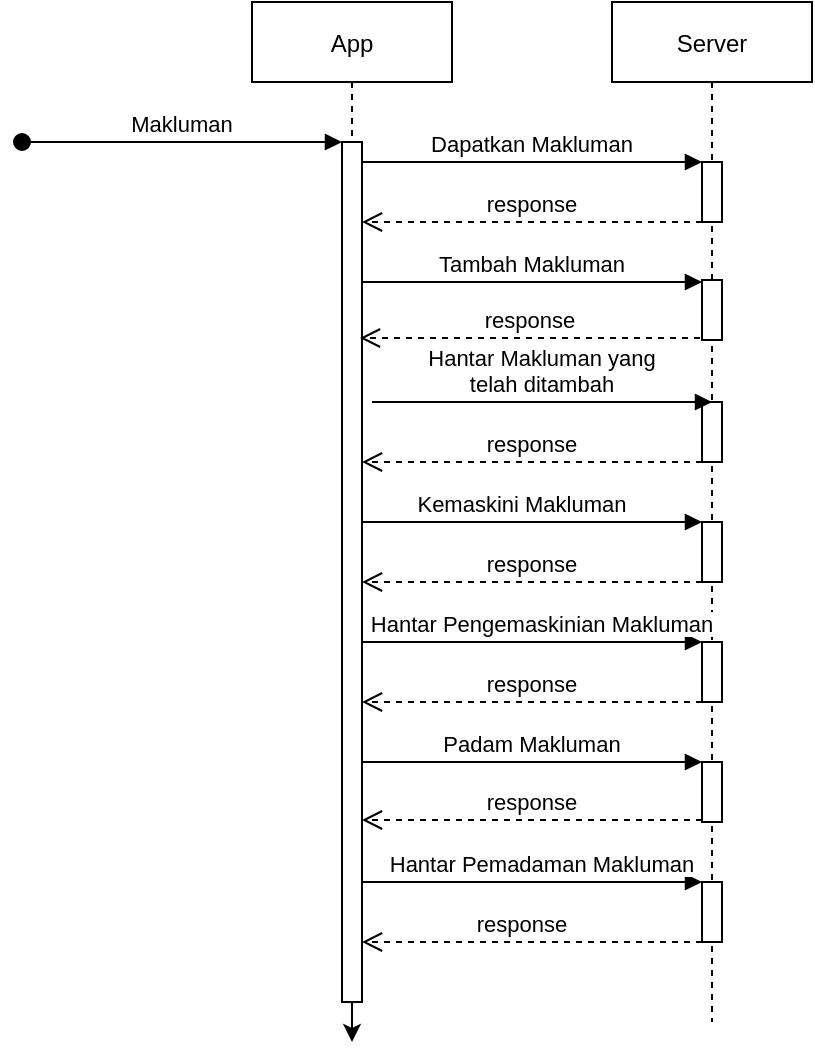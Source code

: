 <mxfile version="16.5.1" type="device" pages="2"><diagram id="kgpKYQtTHZ0yAKxKKP6v" name="Page-1"><mxGraphModel dx="1038" dy="649" grid="1" gridSize="10" guides="1" tooltips="1" connect="1" arrows="1" fold="1" page="1" pageScale="1" pageWidth="850" pageHeight="1100" math="0" shadow="0"><root><mxCell id="0"/><mxCell id="1" parent="0"/><mxCell id="bKjl3GNs3Sn85HqrKzt7-83" value="App" style="shape=umlLifeline;perimeter=lifelinePerimeter;container=1;collapsible=0;recursiveResize=0;rounded=0;shadow=0;strokeWidth=1;" parent="1" vertex="1"><mxGeometry x="225" y="40" width="100" height="510" as="geometry"/></mxCell><mxCell id="bKjl3GNs3Sn85HqrKzt7-84" value="" style="points=[];perimeter=orthogonalPerimeter;rounded=0;shadow=0;strokeWidth=1;" parent="bKjl3GNs3Sn85HqrKzt7-83" vertex="1"><mxGeometry x="45" y="70" width="10" height="430" as="geometry"/></mxCell><mxCell id="bKjl3GNs3Sn85HqrKzt7-85" value="Makluman" style="verticalAlign=bottom;startArrow=oval;endArrow=block;startSize=8;shadow=0;strokeWidth=1;" parent="bKjl3GNs3Sn85HqrKzt7-83" target="bKjl3GNs3Sn85HqrKzt7-84" edge="1"><mxGeometry relative="1" as="geometry"><mxPoint x="-115" y="70" as="sourcePoint"/><mxPoint as="offset"/></mxGeometry></mxCell><mxCell id="bKjl3GNs3Sn85HqrKzt7-86" value="response" style="verticalAlign=bottom;endArrow=open;dashed=1;endSize=8;exitX=0;exitY=0.95;shadow=0;strokeWidth=1;" parent="bKjl3GNs3Sn85HqrKzt7-83" edge="1"><mxGeometry relative="1" as="geometry"><mxPoint x="55" y="230" as="targetPoint"/><mxPoint x="225" y="230" as="sourcePoint"/></mxGeometry></mxCell><mxCell id="bKjl3GNs3Sn85HqrKzt7-87" value="response" style="verticalAlign=bottom;endArrow=open;dashed=1;endSize=8;exitX=0;exitY=0.95;shadow=0;strokeWidth=1;" parent="bKjl3GNs3Sn85HqrKzt7-83" edge="1"><mxGeometry relative="1" as="geometry"><mxPoint x="55" y="290" as="targetPoint"/><mxPoint x="225" y="290" as="sourcePoint"/></mxGeometry></mxCell><mxCell id="bKjl3GNs3Sn85HqrKzt7-88" value="response" style="verticalAlign=bottom;endArrow=open;dashed=1;endSize=8;exitX=0;exitY=0.95;shadow=0;strokeWidth=1;" parent="bKjl3GNs3Sn85HqrKzt7-83" edge="1"><mxGeometry relative="1" as="geometry"><mxPoint x="55" y="350" as="targetPoint"/><mxPoint x="225" y="350" as="sourcePoint"/></mxGeometry></mxCell><mxCell id="bKjl3GNs3Sn85HqrKzt7-89" value="response" style="verticalAlign=bottom;endArrow=open;dashed=1;endSize=8;exitX=0;exitY=0.95;shadow=0;strokeWidth=1;" parent="bKjl3GNs3Sn85HqrKzt7-83" edge="1"><mxGeometry relative="1" as="geometry"><mxPoint x="55" y="409" as="targetPoint"/><mxPoint x="225" y="409" as="sourcePoint"/></mxGeometry></mxCell><mxCell id="bKjl3GNs3Sn85HqrKzt7-90" value="Server" style="shape=umlLifeline;perimeter=lifelinePerimeter;container=1;collapsible=0;recursiveResize=0;rounded=0;shadow=0;strokeWidth=1;" parent="1" vertex="1"><mxGeometry x="405" y="40" width="100" height="510" as="geometry"/></mxCell><mxCell id="bKjl3GNs3Sn85HqrKzt7-91" value="" style="points=[];perimeter=orthogonalPerimeter;rounded=0;shadow=0;strokeWidth=1;" parent="bKjl3GNs3Sn85HqrKzt7-90" vertex="1"><mxGeometry x="45" y="80" width="10" height="30" as="geometry"/></mxCell><mxCell id="bKjl3GNs3Sn85HqrKzt7-92" value="" style="points=[];perimeter=orthogonalPerimeter;rounded=0;shadow=0;strokeWidth=1;" parent="bKjl3GNs3Sn85HqrKzt7-90" vertex="1"><mxGeometry x="45" y="139" width="10" height="30" as="geometry"/></mxCell><mxCell id="bKjl3GNs3Sn85HqrKzt7-93" value="" style="points=[];perimeter=orthogonalPerimeter;rounded=0;shadow=0;strokeWidth=1;" parent="bKjl3GNs3Sn85HqrKzt7-90" vertex="1"><mxGeometry x="45" y="200" width="10" height="30" as="geometry"/></mxCell><mxCell id="bKjl3GNs3Sn85HqrKzt7-94" value="" style="points=[];perimeter=orthogonalPerimeter;rounded=0;shadow=0;strokeWidth=1;" parent="bKjl3GNs3Sn85HqrKzt7-90" vertex="1"><mxGeometry x="45" y="260" width="10" height="30" as="geometry"/></mxCell><mxCell id="bKjl3GNs3Sn85HqrKzt7-95" value="" style="points=[];perimeter=orthogonalPerimeter;rounded=0;shadow=0;strokeWidth=1;" parent="bKjl3GNs3Sn85HqrKzt7-90" vertex="1"><mxGeometry x="45" y="320" width="10" height="30" as="geometry"/></mxCell><mxCell id="bKjl3GNs3Sn85HqrKzt7-96" value="" style="points=[];perimeter=orthogonalPerimeter;rounded=0;shadow=0;strokeWidth=1;" parent="bKjl3GNs3Sn85HqrKzt7-90" vertex="1"><mxGeometry x="45" y="380" width="10" height="30" as="geometry"/></mxCell><mxCell id="bKjl3GNs3Sn85HqrKzt7-97" value="Kemaskini Makluman" style="verticalAlign=bottom;endArrow=block;entryX=0;entryY=0;shadow=0;strokeWidth=1;" parent="bKjl3GNs3Sn85HqrKzt7-90" edge="1"><mxGeometry x="-0.059" relative="1" as="geometry"><mxPoint x="-125" y="260" as="sourcePoint"/><mxPoint x="45" y="260" as="targetPoint"/><mxPoint as="offset"/></mxGeometry></mxCell><mxCell id="bKjl3GNs3Sn85HqrKzt7-98" value="Hantar Pengemaskinian Makluman" style="verticalAlign=bottom;endArrow=block;entryX=0;entryY=0;shadow=0;strokeWidth=1;" parent="bKjl3GNs3Sn85HqrKzt7-90" edge="1"><mxGeometry x="0.059" relative="1" as="geometry"><mxPoint x="-125" y="320" as="sourcePoint"/><mxPoint x="45" y="320" as="targetPoint"/><mxPoint as="offset"/></mxGeometry></mxCell><mxCell id="bKjl3GNs3Sn85HqrKzt7-99" value="Padam Makluman" style="verticalAlign=bottom;endArrow=block;entryX=0;entryY=0;shadow=0;strokeWidth=1;" parent="bKjl3GNs3Sn85HqrKzt7-90" edge="1"><mxGeometry relative="1" as="geometry"><mxPoint x="-125" y="380" as="sourcePoint"/><mxPoint x="45" y="380" as="targetPoint"/><mxPoint as="offset"/></mxGeometry></mxCell><mxCell id="bKjl3GNs3Sn85HqrKzt7-100" value="" style="points=[];perimeter=orthogonalPerimeter;rounded=0;shadow=0;strokeWidth=1;" parent="bKjl3GNs3Sn85HqrKzt7-90" vertex="1"><mxGeometry x="45" y="440" width="10" height="30" as="geometry"/></mxCell><mxCell id="bKjl3GNs3Sn85HqrKzt7-106" value="Hantar Pemadaman Makluman" style="verticalAlign=bottom;endArrow=block;entryX=0;entryY=0;shadow=0;strokeWidth=1;" parent="bKjl3GNs3Sn85HqrKzt7-90" edge="1"><mxGeometry x="0.059" relative="1" as="geometry"><mxPoint x="-125" y="440" as="sourcePoint"/><mxPoint x="45" y="440" as="targetPoint"/><mxPoint as="offset"/></mxGeometry></mxCell><mxCell id="bKjl3GNs3Sn85HqrKzt7-116" value="response" style="verticalAlign=bottom;endArrow=open;dashed=1;endSize=8;exitX=0;exitY=0.95;shadow=0;strokeWidth=1;" parent="1" edge="1"><mxGeometry relative="1" as="geometry"><mxPoint x="280" y="150.0" as="targetPoint"/><mxPoint x="450" y="150.0" as="sourcePoint"/></mxGeometry></mxCell><mxCell id="bKjl3GNs3Sn85HqrKzt7-117" value="Dapatkan Makluman" style="verticalAlign=bottom;endArrow=block;entryX=0;entryY=0;shadow=0;strokeWidth=1;" parent="1" source="bKjl3GNs3Sn85HqrKzt7-84" target="bKjl3GNs3Sn85HqrKzt7-91" edge="1"><mxGeometry relative="1" as="geometry"><mxPoint x="380" y="120" as="sourcePoint"/><mxPoint as="offset"/></mxGeometry></mxCell><mxCell id="bKjl3GNs3Sn85HqrKzt7-118" value="Tambah Makluman" style="verticalAlign=bottom;endArrow=block;entryX=0;entryY=0;shadow=0;strokeWidth=1;" parent="1" edge="1"><mxGeometry relative="1" as="geometry"><mxPoint x="280" y="180.0" as="sourcePoint"/><mxPoint x="450" y="180.0" as="targetPoint"/><mxPoint as="offset"/></mxGeometry></mxCell><mxCell id="bKjl3GNs3Sn85HqrKzt7-119" value="response" style="verticalAlign=bottom;endArrow=open;dashed=1;endSize=8;exitX=0;exitY=0.95;shadow=0;strokeWidth=1;" parent="1" edge="1"><mxGeometry relative="1" as="geometry"><mxPoint x="279" y="208" as="targetPoint"/><mxPoint x="449" y="208" as="sourcePoint"/></mxGeometry></mxCell><mxCell id="bKjl3GNs3Sn85HqrKzt7-121" value="Hantar Makluman yang &#10;telah ditambah" style="verticalAlign=bottom;endArrow=block;entryX=0;entryY=0;shadow=0;strokeWidth=1;" parent="1" edge="1"><mxGeometry relative="1" as="geometry"><mxPoint x="285" y="240" as="sourcePoint"/><mxPoint x="455" y="240" as="targetPoint"/><mxPoint as="offset"/></mxGeometry></mxCell><mxCell id="bKjl3GNs3Sn85HqrKzt7-160" style="edgeStyle=none;rounded=0;orthogonalLoop=1;jettySize=auto;html=1;" parent="1" source="bKjl3GNs3Sn85HqrKzt7-84" edge="1"><mxGeometry relative="1" as="geometry"><mxPoint x="275" y="560" as="targetPoint"/></mxGeometry></mxCell><mxCell id="bKjl3GNs3Sn85HqrKzt7-112" value="response" style="verticalAlign=bottom;endArrow=open;dashed=1;endSize=8;exitX=0;exitY=0.95;shadow=0;strokeWidth=1;" parent="1" edge="1"><mxGeometry x="0.059" relative="1" as="geometry"><mxPoint x="280" y="510" as="targetPoint"/><mxPoint x="450" y="510" as="sourcePoint"/><Array as="points"><mxPoint x="360" y="510"/></Array><mxPoint as="offset"/></mxGeometry></mxCell></root></mxGraphModel></diagram><diagram id="ecOpzSIoCKLgM9SYEB-e" name="Page-2"><mxGraphModel dx="1264" dy="584" grid="1" gridSize="10" guides="1" tooltips="1" connect="1" arrows="1" fold="1" page="1" pageScale="1" pageWidth="850" pageHeight="1100" math="0" shadow="0"><root><mxCell id="CgXj--HdYbs-zV_Ur4qk-0"/><mxCell id="CgXj--HdYbs-zV_Ur4qk-1" parent="CgXj--HdYbs-zV_Ur4qk-0"/></root></mxGraphModel></diagram></mxfile>